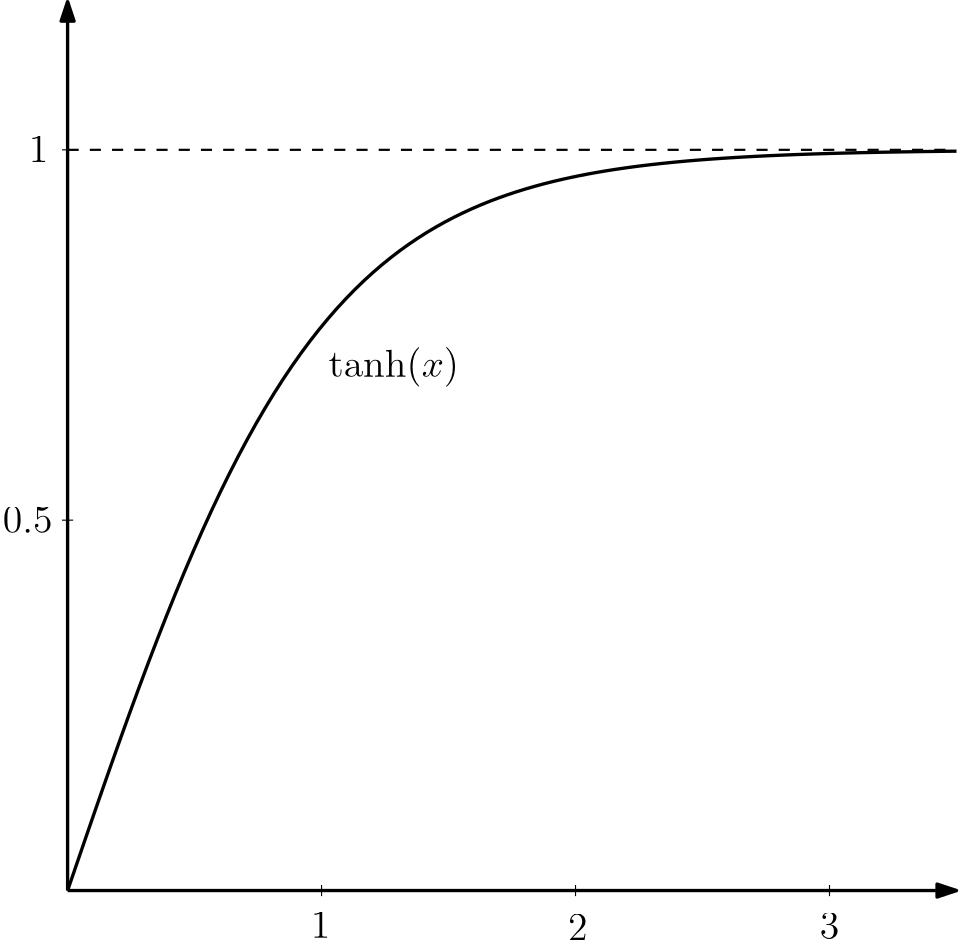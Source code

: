 <?xml version="1.0"?>
<!DOCTYPE ipe SYSTEM "ipe.dtd">
<ipe version="70218" creator="Ipe 7.2.26">
<info created="D:20221118163402" modified="D:20221118163402"/>
<ipestyle name="basic">
<symbol name="arrow/arc(spx)">
<path stroke="sym-stroke" fill="sym-stroke" pen="sym-pen">
0 0 m
-1 0.333 l
-1 -0.333 l
h
</path>
</symbol>
<symbol name="arrow/farc(spx)">
<path stroke="sym-stroke" fill="white" pen="sym-pen">
0 0 m
-1 0.333 l
-1 -0.333 l
h
</path>
</symbol>
<symbol name="arrow/ptarc(spx)">
<path stroke="sym-stroke" fill="sym-stroke" pen="sym-pen">
0 0 m
-1 0.333 l
-0.8 0 l
-1 -0.333 l
h
</path>
</symbol>
<symbol name="arrow/fptarc(spx)">
<path stroke="sym-stroke" fill="white" pen="sym-pen">
0 0 m
-1 0.333 l
-0.8 0 l
-1 -0.333 l
h
</path>
</symbol>
<symbol name="mark/circle(sx)" transformations="translations">
<path fill="sym-stroke">
0.6 0 0 0.6 0 0 e
0.4 0 0 0.4 0 0 e
</path>
</symbol>
<symbol name="mark/disk(sx)" transformations="translations">
<path fill="sym-stroke">
0.6 0 0 0.6 0 0 e
</path>
</symbol>
<symbol name="mark/fdisk(sfx)" transformations="translations">
<group>
<path fill="sym-fill">
0.5 0 0 0.5 0 0 e
</path>
<path fill="sym-stroke" fillrule="eofill">
0.6 0 0 0.6 0 0 e
0.4 0 0 0.4 0 0 e
</path>
</group>
</symbol>
<symbol name="mark/box(sx)" transformations="translations">
<path fill="sym-stroke" fillrule="eofill">
-0.6 -0.6 m
0.6 -0.6 l
0.6 0.6 l
-0.6 0.6 l
h
-0.4 -0.4 m
0.4 -0.4 l
0.4 0.4 l
-0.4 0.4 l
h
</path>
</symbol>
<symbol name="mark/square(sx)" transformations="translations">
<path fill="sym-stroke">
-0.6 -0.6 m
0.6 -0.6 l
0.6 0.6 l
-0.6 0.6 l
h
</path>
</symbol>
<symbol name="mark/fsquare(sfx)" transformations="translations">
<group>
<path fill="sym-fill">
-0.5 -0.5 m
0.5 -0.5 l
0.5 0.5 l
-0.5 0.5 l
h
</path>
<path fill="sym-stroke" fillrule="eofill">
-0.6 -0.6 m
0.6 -0.6 l
0.6 0.6 l
-0.6 0.6 l
h
-0.4 -0.4 m
0.4 -0.4 l
0.4 0.4 l
-0.4 0.4 l
h
</path>
</group>
</symbol>
<symbol name="mark/cross(sx)" transformations="translations">
<group>
<path fill="sym-stroke">
-0.43 -0.57 m
0.57 0.43 l
0.43 0.57 l
-0.57 -0.43 l
h
</path>
<path fill="sym-stroke">
-0.43 0.57 m
0.57 -0.43 l
0.43 -0.57 l
-0.57 0.43 l
h
</path>
</group>
</symbol>
<symbol name="arrow/fnormal(spx)">
<path stroke="sym-stroke" fill="white" pen="sym-pen">
0 0 m
-1 0.333 l
-1 -0.333 l
h
</path>
</symbol>
<symbol name="arrow/pointed(spx)">
<path stroke="sym-stroke" fill="sym-stroke" pen="sym-pen">
0 0 m
-1 0.333 l
-0.8 0 l
-1 -0.333 l
h
</path>
</symbol>
<symbol name="arrow/fpointed(spx)">
<path stroke="sym-stroke" fill="white" pen="sym-pen">
0 0 m
-1 0.333 l
-0.8 0 l
-1 -0.333 l
h
</path>
</symbol>
<symbol name="arrow/linear(spx)">
<path stroke="sym-stroke" pen="sym-pen">
-1 0.333 m
0 0 l
-1 -0.333 l
</path>
</symbol>
<symbol name="arrow/fdouble(spx)">
<path stroke="sym-stroke" fill="white" pen="sym-pen">
0 0 m
-1 0.333 l
-1 -0.333 l
h
-1 0 m
-2 0.333 l
-2 -0.333 l
h
</path>
</symbol>
<symbol name="arrow/double(spx)">
<path stroke="sym-stroke" fill="sym-stroke" pen="sym-pen">
0 0 m
-1 0.333 l
-1 -0.333 l
h
-1 0 m
-2 0.333 l
-2 -0.333 l
h
</path>
</symbol>
<symbol name="arrow/mid-normal(spx)">
<path stroke="sym-stroke" fill="sym-stroke" pen="sym-pen">
0.5 0 m
-0.5 0.333 l
-0.5 -0.333 l
h
</path>
</symbol>
<symbol name="arrow/mid-fnormal(spx)">
<path stroke="sym-stroke" fill="white" pen="sym-pen">
0.5 0 m
-0.5 0.333 l
-0.5 -0.333 l
h
</path>
</symbol>
<symbol name="arrow/mid-pointed(spx)">
<path stroke="sym-stroke" fill="sym-stroke" pen="sym-pen">
0.5 0 m
-0.5 0.333 l
-0.3 0 l
-0.5 -0.333 l
h
</path>
</symbol>
<symbol name="arrow/mid-fpointed(spx)">
<path stroke="sym-stroke" fill="white" pen="sym-pen">
0.5 0 m
-0.5 0.333 l
-0.3 0 l
-0.5 -0.333 l
h
</path>
</symbol>
<symbol name="arrow/mid-double(spx)">
<path stroke="sym-stroke" fill="sym-stroke" pen="sym-pen">
1 0 m
0 0.333 l
0 -0.333 l
h
0 0 m
-1 0.333 l
-1 -0.333 l
h
</path>
</symbol>
<symbol name="arrow/mid-fdouble(spx)">
<path stroke="sym-stroke" fill="white" pen="sym-pen">
1 0 m
0 0.333 l
0 -0.333 l
h
0 0 m
-1 0.333 l
-1 -0.333 l
h
</path>
</symbol>
<anglesize name="22.5 deg" value="22.5"/>
<anglesize name="30 deg" value="30"/>
<anglesize name="45 deg" value="45"/>
<anglesize name="60 deg" value="60"/>
<anglesize name="90 deg" value="90"/>
<arrowsize name="large" value="10"/>
<arrowsize name="small" value="5"/>
<arrowsize name="tiny" value="3"/>
<color name="blue" value="0 0 1"/>
<color name="brown" value="0.647 0.165 0.165"/>
<color name="darkblue" value="0 0 0.545"/>
<color name="darkcyan" value="0 0.545 0.545"/>
<color name="darkgray" value="0.663"/>
<color name="darkgreen" value="0 0.392 0"/>
<color name="darkmagenta" value="0.545 0 0.545"/>
<color name="darkorange" value="1 0.549 0"/>
<color name="darkred" value="0.545 0 0"/>
<color name="gold" value="1 0.843 0"/>
<color name="gray" value="0.745"/>
<color name="green" value="0 1 0"/>
<color name="lightblue" value="0.678 0.847 0.902"/>
<color name="lightcyan" value="0.878 1 1"/>
<color name="lightgray" value="0.827"/>
<color name="lightgreen" value="0.565 0.933 0.565"/>
<color name="lightyellow" value="1 1 0.878"/>
<color name="navy" value="0 0 0.502"/>
<color name="orange" value="1 0.647 0"/>
<color name="pink" value="1 0.753 0.796"/>
<color name="purple" value="0.627 0.125 0.941"/>
<color name="red" value="1 0 0"/>
<color name="seagreen" value="0.18 0.545 0.341"/>
<color name="turquoise" value="0.251 0.878 0.816"/>
<color name="violet" value="0.933 0.51 0.933"/>
<color name="yellow" value="1 1 0"/>
<dashstyle name="dash dot dotted" value="[4 2 1 2 1 2] 0"/>
<dashstyle name="dash dotted" value="[4 2 1 2] 0"/>
<dashstyle name="dashed" value="[4] 0"/>
<dashstyle name="dotted" value="[1 3] 0"/>
<gridsize name="10 pts (~3.5 mm)" value="10"/>
<gridsize name="14 pts (~5 mm)" value="14"/>
<gridsize name="16 pts (~6 mm)" value="16"/>
<gridsize name="20 pts (~7 mm)" value="20"/>
<gridsize name="28 pts (~10 mm)" value="28"/>
<gridsize name="32 pts (~12 mm)" value="32"/>
<gridsize name="4 pts" value="4"/>
<gridsize name="56 pts (~20 mm)" value="56"/>
<gridsize name="8 pts (~3 mm)" value="8"/>
<opacity name="10%" value="0.1"/>
<opacity name="30%" value="0.3"/>
<opacity name="50%" value="0.5"/>
<opacity name="75%" value="0.75"/>
<pen name="fat" value="1.2"/>
<pen name="heavier" value="0.8"/>
<pen name="ultrafat" value="2"/>
<symbolsize name="large" value="5"/>
<symbolsize name="small" value="2"/>
<symbolsize name="tiny" value="1.1"/>
<textsize name="Huge" value="\Huge"/>
<textsize name="LARGE" value="\LARGE"/>
<textsize name="Large" value="\Large"/>
<textsize name="footnote" value="\footnotesize"/>
<textsize name="huge" value="\huge"/>
<textsize name="large" value="\large"/>
<textsize name="script" value="\scriptsize"/>
<textsize name="small" value="\small"/>
<textsize name="tiny" value="\tiny"/>
<textstyle name="center" begin="\begin{center}" end="\end{center}"/>
<textstyle name="item" begin="\begin{itemize}\item{}" end="\end{itemize}"/>
<textstyle name="itemize" begin="\begin{itemize}" end="\end{itemize}"/>
<tiling name="falling" angle="-60" step="4" width="1"/>
<tiling name="rising" angle="30" step="4" width="1"/>
</ipestyle>
<page>
<layer name="alpha"/>
<view layers="alpha" active="alpha"/>
<group layer="alpha">
<path stroke="black" pen="fat" arrow="normal/normal">
128 384 m
448 384 l
</path>
<path stroke="black">
219.429 386 m
219.429 382 l
</path>
<path stroke="black">
310.857 386 m
310.857 382 l
</path>
<path stroke="black">
402.286 386 m
402.286 382 l
</path>
<path stroke="black" pen="fat" arrow="normal/normal">
128 384 m
128 704 l
</path>
<path stroke="black">
130 517.333 m
126 517.333 l
</path>
<path stroke="black">
130 650.667 m
126 650.667 l
</path>
</group>
<path stroke="black" pen="fat">
128 384 m
129.077 387.144
130.155 390.286
131.232 393.424 c
132.31 396.562
133.387 399.697
134.465 402.824 c
135.542 405.951
136.62 409.07
137.697 412.177 c
138.774 415.285
139.852 418.381
140.929 421.461 c
142.007 424.542
143.084 427.607
144.162 430.653 c
145.239 433.699
146.316 436.727
147.394 439.732 c
148.471 442.738
149.549 445.721
150.626 448.678 c
151.704 451.636
152.781 454.568
153.859 457.472 c
154.936 460.376
156.013 463.252
157.091 466.097 c
158.168 468.941
159.246 471.755
160.323 474.535 c
161.401 477.316
162.478 480.062
163.556 482.774 c
164.633 485.485
165.71 488.161
166.788 490.8 c
167.865 493.438
168.943 496.039
170.02 498.601 c
171.098 501.163
172.175 503.687
173.253 506.17 c
174.33 508.653
175.407 511.095
176.485 513.497 c
177.562 515.898
178.64 518.258
179.717 520.577 c
180.795 522.895
181.872 525.171
182.949 527.405 c
184.027 529.639
185.104 531.83
186.182 533.978 c
187.259 536.127
188.337 538.233
189.414 540.296 c
190.492 542.359
191.569 544.379
192.646 546.356 c
193.724 548.334
194.801 550.269
195.879 552.162 c
196.956 554.055
198.034 555.906
199.111 557.714 c
200.189 559.523
201.266 561.291
202.343 563.017 c
203.421 564.743
204.498 566.429
205.576 568.074 c
206.653 569.719
207.731 571.324
208.808 572.89 c
209.886 574.456
210.963 575.982
212.04 577.471 c
213.118 578.959
214.195 580.409
215.273 581.822 c
216.35 583.236
217.428 584.612
218.505 585.952 c
219.582 587.292
220.66 588.596
221.737 589.866 c
222.815 591.136
223.892 592.371
224.97 593.572 c
226.047 594.774
227.125 595.942
228.202 597.078 c
229.279 598.214
230.357 599.318
231.434 600.392 c
232.512 601.465
233.589 602.507
234.667 603.52 c
235.744 604.533
236.822 605.517
237.899 606.472 c
238.976 607.427
240.054 608.354
241.131 609.255 c
242.209 610.155
243.286 611.028
244.364 611.876 c
245.441 612.724
246.519 613.546
247.596 614.344 c
248.673 615.142
249.751 615.915
250.828 616.665 c
251.906 617.416
252.983 618.143
254.061 618.848 c
255.138 619.553
256.215 620.236
257.293 620.899 c
258.37 621.561
259.448 622.203
260.525 622.825 c
261.603 623.447
262.68 624.049
263.758 624.633 c
264.835 625.216
265.912 625.781
266.99 626.329 c
268.067 626.876
269.145 627.406
270.222 627.919 c
271.3 628.433
272.377 628.929
273.455 629.41 c
274.532 629.891
275.609 630.357
276.687 630.807 c
277.764 631.258
278.842 631.694
279.919 632.116 c
280.997 632.538
282.074 632.946
283.152 633.341 c
284.229 633.736
285.306 634.118
286.384 634.488 c
287.461 634.858
288.539 635.215
289.616 635.561 c
290.694 635.907
291.771 636.241
292.848 636.565 c
293.926 636.889
295.003 637.201
296.081 637.504 c
297.158 637.807
298.236 638.099
299.313 638.382 c
300.391 638.665
301.468 638.938
302.545 639.202 c
303.623 639.467
304.7 639.722
305.778 639.969 c
306.855 640.216
307.933 640.455
309.01 640.686 c
310.088 640.917
311.165 641.14
312.242 641.355 c
313.32 641.571
314.397 641.779
315.475 641.981 c
316.552 642.182
317.63 642.377
318.707 642.565 c
319.785 642.753
320.862 642.934
321.939 643.11 c
323.017 643.285
324.094 643.455
325.172 643.619 c
326.249 643.783
327.327 643.941
328.404 644.094 c
329.481 644.247
330.559 644.395
331.636 644.538 c
332.714 644.68
333.791 644.818
334.869 644.952 c
335.946 645.085
337.024 645.213
338.101 645.338 c
339.178 645.462
340.256 645.582
341.333 645.698 c
342.411 645.814
343.488 645.926
344.566 646.034 c
345.643 646.143
346.721 646.247
347.798 646.348 c
348.875 646.449
349.953 646.546
351.03 646.641 c
352.108 646.735
353.185 646.826
354.263 646.914 c
355.34 647.001
356.418 647.086
357.495 647.168 c
358.572 647.25
359.65 647.329
360.727 647.405 c
361.805 647.482
362.882 647.556
363.96 647.627 c
365.037 647.698
366.114 647.767
367.192 647.833 c
368.269 647.9
369.347 647.964
370.424 648.026 c
371.502 648.088
372.579 648.147
373.657 648.205 c
374.734 648.263
375.811 648.319
376.889 648.372 c
377.966 648.426
379.044 648.478
380.121 648.528 c
381.199 648.579
382.276 648.627
383.354 648.674 c
384.431 648.721
385.508 648.766
386.586 648.809 c
387.663 648.853
388.741 648.895
389.818 648.936 c
390.896 648.976
391.973 649.016
393.051 649.054 c
394.128 649.092
395.205 649.128
396.283 649.163 c
397.36 649.199
398.438 649.233
399.515 649.266 c
400.593 649.299
401.67 649.33
402.747 649.361 c
403.825 649.392
404.902 649.421
405.98 649.45 c
407.057 649.479
408.135 649.506
409.212 649.533 c
410.29 649.56
411.367 649.585
412.444 649.61 c
413.522 649.635
414.599 649.659
415.677 649.682 c
416.754 649.705
417.832 649.728
418.909 649.749 c
419.987 649.771
421.064 649.792
422.141 649.812 c
423.219 649.832
424.296 649.851
425.374 649.87 c
426.451 649.889
427.529 649.907
428.606 649.924 c
429.684 649.942
430.761 649.959
431.838 649.975 c
432.916 649.991
433.993 650.007
435.071 650.022 c
436.148 650.037
437.226 650.052
438.303 650.066 c
439.38 650.08
440.458 650.094
441.535 650.107 c
442.613 650.12
443.69 650.133
444.768 650.145 c
445.845 650.157
446.923 650.169
448 650.181 c
</path>
<path stroke="black" dash="dashed" pen="heavier">
128 650.667 m
129.077 650.667
130.155 650.667
131.232 650.667 c
132.31 650.667
133.387 650.667
134.465 650.667 c
135.542 650.667
136.62 650.667
137.697 650.667 c
138.774 650.667
139.852 650.667
140.929 650.667 c
142.007 650.667
143.084 650.667
144.162 650.667 c
145.239 650.667
146.316 650.667
147.394 650.667 c
148.471 650.667
149.549 650.667
150.626 650.667 c
151.704 650.667
152.781 650.667
153.859 650.667 c
154.936 650.667
156.013 650.667
157.091 650.667 c
158.168 650.667
159.246 650.667
160.323 650.667 c
161.401 650.667
162.478 650.667
163.556 650.667 c
164.633 650.667
165.71 650.667
166.788 650.667 c
167.865 650.667
168.943 650.667
170.02 650.667 c
171.098 650.667
172.175 650.667
173.253 650.667 c
174.33 650.667
175.407 650.667
176.485 650.667 c
177.562 650.667
178.64 650.667
179.717 650.667 c
180.795 650.667
181.872 650.667
182.949 650.667 c
184.027 650.667
185.104 650.667
186.182 650.667 c
187.259 650.667
188.337 650.667
189.414 650.667 c
190.492 650.667
191.569 650.667
192.646 650.667 c
193.724 650.667
194.801 650.667
195.879 650.667 c
196.956 650.667
198.034 650.667
199.111 650.667 c
200.189 650.667
201.266 650.667
202.343 650.667 c
203.421 650.667
204.498 650.667
205.576 650.667 c
206.653 650.667
207.731 650.667
208.808 650.667 c
209.886 650.667
210.963 650.667
212.04 650.667 c
213.118 650.667
214.195 650.667
215.273 650.667 c
216.35 650.667
217.428 650.667
218.505 650.667 c
219.582 650.667
220.66 650.667
221.737 650.667 c
222.815 650.667
223.892 650.667
224.97 650.667 c
226.047 650.667
227.125 650.667
228.202 650.667 c
229.279 650.667
230.357 650.667
231.434 650.667 c
232.512 650.667
233.589 650.667
234.667 650.667 c
235.744 650.667
236.822 650.667
237.899 650.667 c
238.976 650.667
240.054 650.667
241.131 650.667 c
242.209 650.667
243.286 650.667
244.364 650.667 c
245.441 650.667
246.519 650.667
247.596 650.667 c
248.673 650.667
249.751 650.667
250.828 650.667 c
251.906 650.667
252.983 650.667
254.061 650.667 c
255.138 650.667
256.215 650.667
257.293 650.667 c
258.37 650.667
259.448 650.667
260.525 650.667 c
261.603 650.667
262.68 650.667
263.758 650.667 c
264.835 650.667
265.912 650.667
266.99 650.667 c
268.067 650.667
269.145 650.667
270.222 650.667 c
271.3 650.667
272.377 650.667
273.455 650.667 c
274.532 650.667
275.609 650.667
276.687 650.667 c
277.764 650.667
278.842 650.667
279.919 650.667 c
280.997 650.667
282.074 650.667
283.152 650.667 c
284.229 650.667
285.306 650.667
286.384 650.667 c
287.461 650.667
288.539 650.667
289.616 650.667 c
290.694 650.667
291.771 650.667
292.848 650.667 c
293.926 650.667
295.003 650.667
296.081 650.667 c
297.158 650.667
298.236 650.667
299.313 650.667 c
300.391 650.667
301.468 650.667
302.545 650.667 c
303.623 650.667
304.7 650.667
305.778 650.667 c
306.855 650.667
307.933 650.667
309.01 650.667 c
310.088 650.667
311.165 650.667
312.242 650.667 c
313.32 650.667
314.397 650.667
315.475 650.667 c
316.552 650.667
317.63 650.667
318.707 650.667 c
319.785 650.667
320.862 650.667
321.939 650.667 c
323.017 650.667
324.094 650.667
325.172 650.667 c
326.249 650.667
327.327 650.667
328.404 650.667 c
329.481 650.667
330.559 650.667
331.636 650.667 c
332.714 650.667
333.791 650.667
334.869 650.667 c
335.946 650.667
337.024 650.667
338.101 650.667 c
339.178 650.667
340.256 650.667
341.333 650.667 c
342.411 650.667
343.488 650.667
344.566 650.667 c
345.643 650.667
346.721 650.667
347.798 650.667 c
348.875 650.667
349.953 650.667
351.03 650.667 c
352.108 650.667
353.185 650.667
354.263 650.667 c
355.34 650.667
356.418 650.667
357.495 650.667 c
358.572 650.667
359.65 650.667
360.727 650.667 c
361.805 650.667
362.882 650.667
363.96 650.667 c
365.037 650.667
366.114 650.667
367.192 650.667 c
368.269 650.667
369.347 650.667
370.424 650.667 c
371.502 650.667
372.579 650.667
373.657 650.667 c
374.734 650.667
375.811 650.667
376.889 650.667 c
377.966 650.667
379.044 650.667
380.121 650.667 c
381.199 650.667
382.276 650.667
383.354 650.667 c
384.431 650.667
385.508 650.667
386.586 650.667 c
387.663 650.667
388.741 650.667
389.818 650.667 c
390.896 650.667
391.973 650.667
393.051 650.667 c
394.128 650.667
395.205 650.667
396.283 650.667 c
397.36 650.667
398.438 650.667
399.515 650.667 c
400.593 650.667
401.67 650.667
402.747 650.667 c
403.825 650.667
404.902 650.667
405.98 650.667 c
407.057 650.667
408.135 650.667
409.212 650.667 c
410.29 650.667
411.367 650.667
412.444 650.667 c
413.522 650.667
414.599 650.667
415.677 650.667 c
416.754 650.667
417.832 650.667
418.909 650.667 c
419.987 650.667
421.064 650.667
422.141 650.667 c
423.219 650.667
424.296 650.667
425.374 650.667 c
426.451 650.667
427.529 650.667
428.606 650.667 c
429.684 650.667
430.761 650.667
431.838 650.667 c
432.916 650.667
433.993 650.667
435.071 650.667 c
436.148 650.667
437.226 650.667
438.303 650.667 c
439.38 650.667
440.458 650.667
441.535 650.667 c
442.613 650.667
443.69 650.667
444.768 650.667 c
445.845 650.667
446.923 650.667
448 650.667 c
</path>
<text matrix="1 0 0 1 3.4482 -5.9112" transformations="translations" pos="110.577 652.223" stroke="black" type="label" width="7.024" height="9.245" depth="0" valign="baseline" size="Large">1</text>
<text matrix="1 0 0 1 -13.3002 -6.4038" transformations="translations" pos="117.966 519.221" stroke="black" type="label" width="17.949" height="9.245" depth="0" valign="baseline" size="Large">0.5</text>
<text matrix="1 0 0 1 -0.9852 -9.3594" transformations="translations" pos="216.486 376.367" stroke="black" type="label" width="7.024" height="9.245" depth="0" valign="baseline" size="Large">1</text>
<text matrix="1 0 0 1 -3.4482 -2.463" transformations="translations" pos="311.558 368.486" stroke="black" type="label" width="7.024" height="9.245" depth="0" valign="baseline" size="Large">2</text>
<text matrix="1 0 0 1 -3.9408 -6.4038" transformations="translations" pos="402.689 372.919" stroke="black" type="label" width="7.024" height="9.245" depth="0" valign="baseline" size="Large">3</text>
<text matrix="1 0 0 1 -15.7632 -7.389" transformations="translations" pos="237.668 576.363" stroke="black" type="label" width="47.002" height="10.756" depth="3.59" valign="baseline" size="Large" style="math">\textrm{tanh}(x)</text>
</page>
</ipe>
